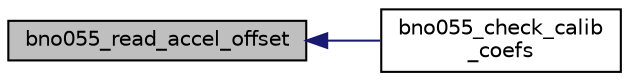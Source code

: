 digraph "bno055_read_accel_offset"
{
  edge [fontname="Helvetica",fontsize="10",labelfontname="Helvetica",labelfontsize="10"];
  node [fontname="Helvetica",fontsize="10",shape=record];
  rankdir="LR";
  Node1 [label="bno055_read_accel_offset",height=0.2,width=0.4,color="black", fillcolor="grey75", style="filled", fontcolor="black"];
  Node1 -> Node2 [dir="back",color="midnightblue",fontsize="10",style="solid",fontname="Helvetica"];
  Node2 [label="bno055_check_calib\l_coefs",height=0.2,width=0.4,color="black", fillcolor="white", style="filled",URL="$group___b_n_o055.html#ga83b90388f34353563f12a53ed00517c7"];
}
